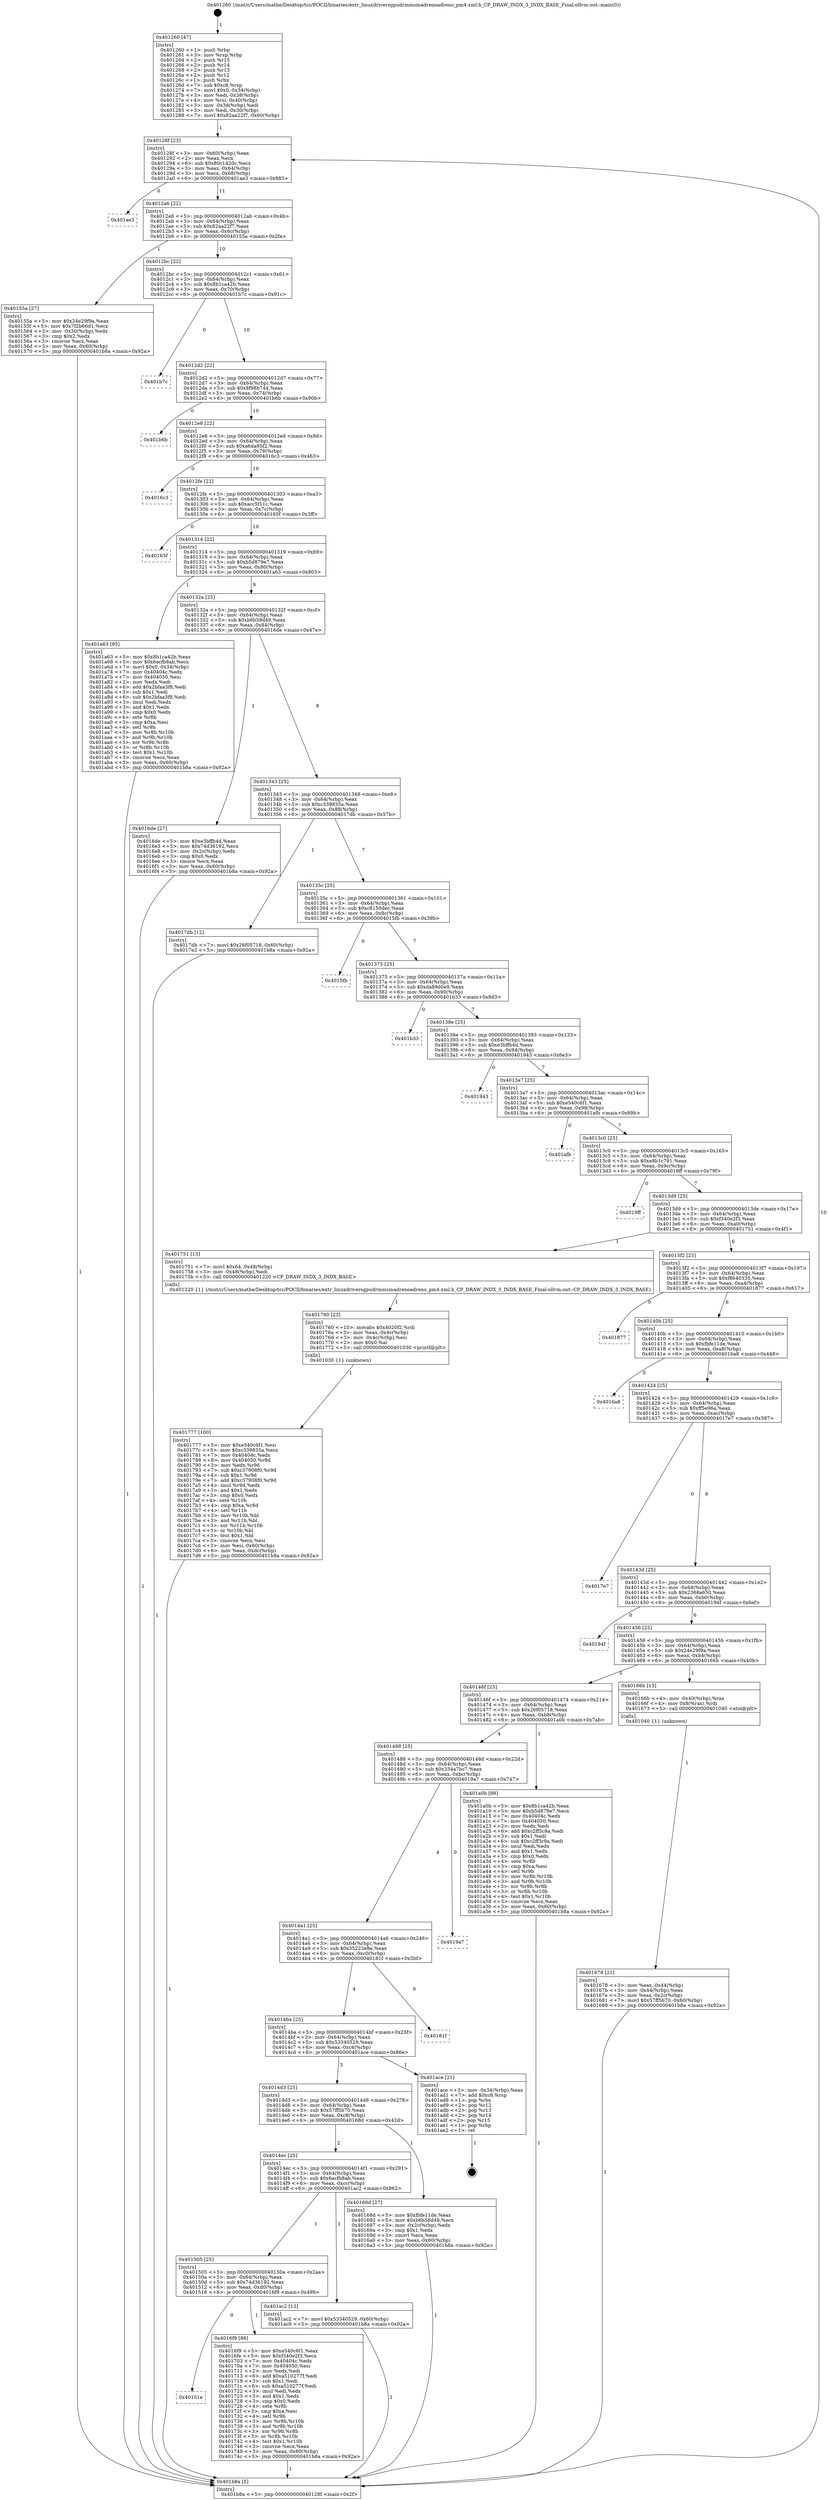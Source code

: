 digraph "0x401260" {
  label = "0x401260 (/mnt/c/Users/mathe/Desktop/tcc/POCII/binaries/extr_linuxdriversgpudrmmsmadrenoadreno_pm4.xml.h_CP_DRAW_INDX_3_INDX_BASE_Final-ollvm.out::main(0))"
  labelloc = "t"
  node[shape=record]

  Entry [label="",width=0.3,height=0.3,shape=circle,fillcolor=black,style=filled]
  "0x40128f" [label="{
     0x40128f [23]\l
     | [instrs]\l
     &nbsp;&nbsp;0x40128f \<+3\>: mov -0x60(%rbp),%eax\l
     &nbsp;&nbsp;0x401292 \<+2\>: mov %eax,%ecx\l
     &nbsp;&nbsp;0x401294 \<+6\>: sub $0x80c1420c,%ecx\l
     &nbsp;&nbsp;0x40129a \<+3\>: mov %eax,-0x64(%rbp)\l
     &nbsp;&nbsp;0x40129d \<+3\>: mov %ecx,-0x68(%rbp)\l
     &nbsp;&nbsp;0x4012a0 \<+6\>: je 0000000000401ae3 \<main+0x883\>\l
  }"]
  "0x401ae3" [label="{
     0x401ae3\l
  }", style=dashed]
  "0x4012a6" [label="{
     0x4012a6 [22]\l
     | [instrs]\l
     &nbsp;&nbsp;0x4012a6 \<+5\>: jmp 00000000004012ab \<main+0x4b\>\l
     &nbsp;&nbsp;0x4012ab \<+3\>: mov -0x64(%rbp),%eax\l
     &nbsp;&nbsp;0x4012ae \<+5\>: sub $0x82aa22f7,%eax\l
     &nbsp;&nbsp;0x4012b3 \<+3\>: mov %eax,-0x6c(%rbp)\l
     &nbsp;&nbsp;0x4012b6 \<+6\>: je 000000000040155a \<main+0x2fa\>\l
  }"]
  Exit [label="",width=0.3,height=0.3,shape=circle,fillcolor=black,style=filled,peripheries=2]
  "0x40155a" [label="{
     0x40155a [27]\l
     | [instrs]\l
     &nbsp;&nbsp;0x40155a \<+5\>: mov $0x24e29f9a,%eax\l
     &nbsp;&nbsp;0x40155f \<+5\>: mov $0x7f2b66d1,%ecx\l
     &nbsp;&nbsp;0x401564 \<+3\>: mov -0x30(%rbp),%edx\l
     &nbsp;&nbsp;0x401567 \<+3\>: cmp $0x2,%edx\l
     &nbsp;&nbsp;0x40156a \<+3\>: cmovne %ecx,%eax\l
     &nbsp;&nbsp;0x40156d \<+3\>: mov %eax,-0x60(%rbp)\l
     &nbsp;&nbsp;0x401570 \<+5\>: jmp 0000000000401b8a \<main+0x92a\>\l
  }"]
  "0x4012bc" [label="{
     0x4012bc [22]\l
     | [instrs]\l
     &nbsp;&nbsp;0x4012bc \<+5\>: jmp 00000000004012c1 \<main+0x61\>\l
     &nbsp;&nbsp;0x4012c1 \<+3\>: mov -0x64(%rbp),%eax\l
     &nbsp;&nbsp;0x4012c4 \<+5\>: sub $0x8b1ca42b,%eax\l
     &nbsp;&nbsp;0x4012c9 \<+3\>: mov %eax,-0x70(%rbp)\l
     &nbsp;&nbsp;0x4012cc \<+6\>: je 0000000000401b7c \<main+0x91c\>\l
  }"]
  "0x401b8a" [label="{
     0x401b8a [5]\l
     | [instrs]\l
     &nbsp;&nbsp;0x401b8a \<+5\>: jmp 000000000040128f \<main+0x2f\>\l
  }"]
  "0x401260" [label="{
     0x401260 [47]\l
     | [instrs]\l
     &nbsp;&nbsp;0x401260 \<+1\>: push %rbp\l
     &nbsp;&nbsp;0x401261 \<+3\>: mov %rsp,%rbp\l
     &nbsp;&nbsp;0x401264 \<+2\>: push %r15\l
     &nbsp;&nbsp;0x401266 \<+2\>: push %r14\l
     &nbsp;&nbsp;0x401268 \<+2\>: push %r13\l
     &nbsp;&nbsp;0x40126a \<+2\>: push %r12\l
     &nbsp;&nbsp;0x40126c \<+1\>: push %rbx\l
     &nbsp;&nbsp;0x40126d \<+7\>: sub $0xc8,%rsp\l
     &nbsp;&nbsp;0x401274 \<+7\>: movl $0x0,-0x34(%rbp)\l
     &nbsp;&nbsp;0x40127b \<+3\>: mov %edi,-0x38(%rbp)\l
     &nbsp;&nbsp;0x40127e \<+4\>: mov %rsi,-0x40(%rbp)\l
     &nbsp;&nbsp;0x401282 \<+3\>: mov -0x38(%rbp),%edi\l
     &nbsp;&nbsp;0x401285 \<+3\>: mov %edi,-0x30(%rbp)\l
     &nbsp;&nbsp;0x401288 \<+7\>: movl $0x82aa22f7,-0x60(%rbp)\l
  }"]
  "0x401777" [label="{
     0x401777 [100]\l
     | [instrs]\l
     &nbsp;&nbsp;0x401777 \<+5\>: mov $0xe540c6f1,%esi\l
     &nbsp;&nbsp;0x40177c \<+5\>: mov $0xc339835a,%ecx\l
     &nbsp;&nbsp;0x401781 \<+7\>: mov 0x40404c,%edx\l
     &nbsp;&nbsp;0x401788 \<+8\>: mov 0x404050,%r8d\l
     &nbsp;&nbsp;0x401790 \<+3\>: mov %edx,%r9d\l
     &nbsp;&nbsp;0x401793 \<+7\>: sub $0xc37908f0,%r9d\l
     &nbsp;&nbsp;0x40179a \<+4\>: sub $0x1,%r9d\l
     &nbsp;&nbsp;0x40179e \<+7\>: add $0xc37908f0,%r9d\l
     &nbsp;&nbsp;0x4017a5 \<+4\>: imul %r9d,%edx\l
     &nbsp;&nbsp;0x4017a9 \<+3\>: and $0x1,%edx\l
     &nbsp;&nbsp;0x4017ac \<+3\>: cmp $0x0,%edx\l
     &nbsp;&nbsp;0x4017af \<+4\>: sete %r10b\l
     &nbsp;&nbsp;0x4017b3 \<+4\>: cmp $0xa,%r8d\l
     &nbsp;&nbsp;0x4017b7 \<+4\>: setl %r11b\l
     &nbsp;&nbsp;0x4017bb \<+3\>: mov %r10b,%bl\l
     &nbsp;&nbsp;0x4017be \<+3\>: and %r11b,%bl\l
     &nbsp;&nbsp;0x4017c1 \<+3\>: xor %r11b,%r10b\l
     &nbsp;&nbsp;0x4017c4 \<+3\>: or %r10b,%bl\l
     &nbsp;&nbsp;0x4017c7 \<+3\>: test $0x1,%bl\l
     &nbsp;&nbsp;0x4017ca \<+3\>: cmovne %ecx,%esi\l
     &nbsp;&nbsp;0x4017cd \<+3\>: mov %esi,-0x60(%rbp)\l
     &nbsp;&nbsp;0x4017d0 \<+6\>: mov %eax,-0xdc(%rbp)\l
     &nbsp;&nbsp;0x4017d6 \<+5\>: jmp 0000000000401b8a \<main+0x92a\>\l
  }"]
  "0x401b7c" [label="{
     0x401b7c\l
  }", style=dashed]
  "0x4012d2" [label="{
     0x4012d2 [22]\l
     | [instrs]\l
     &nbsp;&nbsp;0x4012d2 \<+5\>: jmp 00000000004012d7 \<main+0x77\>\l
     &nbsp;&nbsp;0x4012d7 \<+3\>: mov -0x64(%rbp),%eax\l
     &nbsp;&nbsp;0x4012da \<+5\>: sub $0x8f98b744,%eax\l
     &nbsp;&nbsp;0x4012df \<+3\>: mov %eax,-0x74(%rbp)\l
     &nbsp;&nbsp;0x4012e2 \<+6\>: je 0000000000401b6b \<main+0x90b\>\l
  }"]
  "0x401760" [label="{
     0x401760 [23]\l
     | [instrs]\l
     &nbsp;&nbsp;0x401760 \<+10\>: movabs $0x4020f2,%rdi\l
     &nbsp;&nbsp;0x40176a \<+3\>: mov %eax,-0x4c(%rbp)\l
     &nbsp;&nbsp;0x40176d \<+3\>: mov -0x4c(%rbp),%esi\l
     &nbsp;&nbsp;0x401770 \<+2\>: mov $0x0,%al\l
     &nbsp;&nbsp;0x401772 \<+5\>: call 0000000000401030 \<printf@plt\>\l
     | [calls]\l
     &nbsp;&nbsp;0x401030 \{1\} (unknown)\l
  }"]
  "0x401b6b" [label="{
     0x401b6b\l
  }", style=dashed]
  "0x4012e8" [label="{
     0x4012e8 [22]\l
     | [instrs]\l
     &nbsp;&nbsp;0x4012e8 \<+5\>: jmp 00000000004012ed \<main+0x8d\>\l
     &nbsp;&nbsp;0x4012ed \<+3\>: mov -0x64(%rbp),%eax\l
     &nbsp;&nbsp;0x4012f0 \<+5\>: sub $0xa6da95f2,%eax\l
     &nbsp;&nbsp;0x4012f5 \<+3\>: mov %eax,-0x78(%rbp)\l
     &nbsp;&nbsp;0x4012f8 \<+6\>: je 00000000004016c3 \<main+0x463\>\l
  }"]
  "0x40151e" [label="{
     0x40151e\l
  }", style=dashed]
  "0x4016c3" [label="{
     0x4016c3\l
  }", style=dashed]
  "0x4012fe" [label="{
     0x4012fe [22]\l
     | [instrs]\l
     &nbsp;&nbsp;0x4012fe \<+5\>: jmp 0000000000401303 \<main+0xa3\>\l
     &nbsp;&nbsp;0x401303 \<+3\>: mov -0x64(%rbp),%eax\l
     &nbsp;&nbsp;0x401306 \<+5\>: sub $0xacc5f11c,%eax\l
     &nbsp;&nbsp;0x40130b \<+3\>: mov %eax,-0x7c(%rbp)\l
     &nbsp;&nbsp;0x40130e \<+6\>: je 000000000040165f \<main+0x3ff\>\l
  }"]
  "0x4016f9" [label="{
     0x4016f9 [88]\l
     | [instrs]\l
     &nbsp;&nbsp;0x4016f9 \<+5\>: mov $0xe540c6f1,%eax\l
     &nbsp;&nbsp;0x4016fe \<+5\>: mov $0xf340e2f3,%ecx\l
     &nbsp;&nbsp;0x401703 \<+7\>: mov 0x40404c,%edx\l
     &nbsp;&nbsp;0x40170a \<+7\>: mov 0x404050,%esi\l
     &nbsp;&nbsp;0x401711 \<+2\>: mov %edx,%edi\l
     &nbsp;&nbsp;0x401713 \<+6\>: add $0xa510277f,%edi\l
     &nbsp;&nbsp;0x401719 \<+3\>: sub $0x1,%edi\l
     &nbsp;&nbsp;0x40171c \<+6\>: sub $0xa510277f,%edi\l
     &nbsp;&nbsp;0x401722 \<+3\>: imul %edi,%edx\l
     &nbsp;&nbsp;0x401725 \<+3\>: and $0x1,%edx\l
     &nbsp;&nbsp;0x401728 \<+3\>: cmp $0x0,%edx\l
     &nbsp;&nbsp;0x40172b \<+4\>: sete %r8b\l
     &nbsp;&nbsp;0x40172f \<+3\>: cmp $0xa,%esi\l
     &nbsp;&nbsp;0x401732 \<+4\>: setl %r9b\l
     &nbsp;&nbsp;0x401736 \<+3\>: mov %r8b,%r10b\l
     &nbsp;&nbsp;0x401739 \<+3\>: and %r9b,%r10b\l
     &nbsp;&nbsp;0x40173c \<+3\>: xor %r9b,%r8b\l
     &nbsp;&nbsp;0x40173f \<+3\>: or %r8b,%r10b\l
     &nbsp;&nbsp;0x401742 \<+4\>: test $0x1,%r10b\l
     &nbsp;&nbsp;0x401746 \<+3\>: cmovne %ecx,%eax\l
     &nbsp;&nbsp;0x401749 \<+3\>: mov %eax,-0x60(%rbp)\l
     &nbsp;&nbsp;0x40174c \<+5\>: jmp 0000000000401b8a \<main+0x92a\>\l
  }"]
  "0x40165f" [label="{
     0x40165f\l
  }", style=dashed]
  "0x401314" [label="{
     0x401314 [22]\l
     | [instrs]\l
     &nbsp;&nbsp;0x401314 \<+5\>: jmp 0000000000401319 \<main+0xb9\>\l
     &nbsp;&nbsp;0x401319 \<+3\>: mov -0x64(%rbp),%eax\l
     &nbsp;&nbsp;0x40131c \<+5\>: sub $0xb5d879e7,%eax\l
     &nbsp;&nbsp;0x401321 \<+3\>: mov %eax,-0x80(%rbp)\l
     &nbsp;&nbsp;0x401324 \<+6\>: je 0000000000401a63 \<main+0x803\>\l
  }"]
  "0x401505" [label="{
     0x401505 [25]\l
     | [instrs]\l
     &nbsp;&nbsp;0x401505 \<+5\>: jmp 000000000040150a \<main+0x2aa\>\l
     &nbsp;&nbsp;0x40150a \<+3\>: mov -0x64(%rbp),%eax\l
     &nbsp;&nbsp;0x40150d \<+5\>: sub $0x74d36192,%eax\l
     &nbsp;&nbsp;0x401512 \<+6\>: mov %eax,-0xd0(%rbp)\l
     &nbsp;&nbsp;0x401518 \<+6\>: je 00000000004016f9 \<main+0x499\>\l
  }"]
  "0x401a63" [label="{
     0x401a63 [95]\l
     | [instrs]\l
     &nbsp;&nbsp;0x401a63 \<+5\>: mov $0x8b1ca42b,%eax\l
     &nbsp;&nbsp;0x401a68 \<+5\>: mov $0x6ecfb8ab,%ecx\l
     &nbsp;&nbsp;0x401a6d \<+7\>: movl $0x0,-0x34(%rbp)\l
     &nbsp;&nbsp;0x401a74 \<+7\>: mov 0x40404c,%edx\l
     &nbsp;&nbsp;0x401a7b \<+7\>: mov 0x404050,%esi\l
     &nbsp;&nbsp;0x401a82 \<+2\>: mov %edx,%edi\l
     &nbsp;&nbsp;0x401a84 \<+6\>: add $0x2bfaa3f8,%edi\l
     &nbsp;&nbsp;0x401a8a \<+3\>: sub $0x1,%edi\l
     &nbsp;&nbsp;0x401a8d \<+6\>: sub $0x2bfaa3f8,%edi\l
     &nbsp;&nbsp;0x401a93 \<+3\>: imul %edi,%edx\l
     &nbsp;&nbsp;0x401a96 \<+3\>: and $0x1,%edx\l
     &nbsp;&nbsp;0x401a99 \<+3\>: cmp $0x0,%edx\l
     &nbsp;&nbsp;0x401a9c \<+4\>: sete %r8b\l
     &nbsp;&nbsp;0x401aa0 \<+3\>: cmp $0xa,%esi\l
     &nbsp;&nbsp;0x401aa3 \<+4\>: setl %r9b\l
     &nbsp;&nbsp;0x401aa7 \<+3\>: mov %r8b,%r10b\l
     &nbsp;&nbsp;0x401aaa \<+3\>: and %r9b,%r10b\l
     &nbsp;&nbsp;0x401aad \<+3\>: xor %r9b,%r8b\l
     &nbsp;&nbsp;0x401ab0 \<+3\>: or %r8b,%r10b\l
     &nbsp;&nbsp;0x401ab3 \<+4\>: test $0x1,%r10b\l
     &nbsp;&nbsp;0x401ab7 \<+3\>: cmovne %ecx,%eax\l
     &nbsp;&nbsp;0x401aba \<+3\>: mov %eax,-0x60(%rbp)\l
     &nbsp;&nbsp;0x401abd \<+5\>: jmp 0000000000401b8a \<main+0x92a\>\l
  }"]
  "0x40132a" [label="{
     0x40132a [25]\l
     | [instrs]\l
     &nbsp;&nbsp;0x40132a \<+5\>: jmp 000000000040132f \<main+0xcf\>\l
     &nbsp;&nbsp;0x40132f \<+3\>: mov -0x64(%rbp),%eax\l
     &nbsp;&nbsp;0x401332 \<+5\>: sub $0xb6b58d49,%eax\l
     &nbsp;&nbsp;0x401337 \<+6\>: mov %eax,-0x84(%rbp)\l
     &nbsp;&nbsp;0x40133d \<+6\>: je 00000000004016de \<main+0x47e\>\l
  }"]
  "0x401ac2" [label="{
     0x401ac2 [12]\l
     | [instrs]\l
     &nbsp;&nbsp;0x401ac2 \<+7\>: movl $0x53340529,-0x60(%rbp)\l
     &nbsp;&nbsp;0x401ac9 \<+5\>: jmp 0000000000401b8a \<main+0x92a\>\l
  }"]
  "0x4016de" [label="{
     0x4016de [27]\l
     | [instrs]\l
     &nbsp;&nbsp;0x4016de \<+5\>: mov $0xe3bffb4d,%eax\l
     &nbsp;&nbsp;0x4016e3 \<+5\>: mov $0x74d36192,%ecx\l
     &nbsp;&nbsp;0x4016e8 \<+3\>: mov -0x2c(%rbp),%edx\l
     &nbsp;&nbsp;0x4016eb \<+3\>: cmp $0x0,%edx\l
     &nbsp;&nbsp;0x4016ee \<+3\>: cmove %ecx,%eax\l
     &nbsp;&nbsp;0x4016f1 \<+3\>: mov %eax,-0x60(%rbp)\l
     &nbsp;&nbsp;0x4016f4 \<+5\>: jmp 0000000000401b8a \<main+0x92a\>\l
  }"]
  "0x401343" [label="{
     0x401343 [25]\l
     | [instrs]\l
     &nbsp;&nbsp;0x401343 \<+5\>: jmp 0000000000401348 \<main+0xe8\>\l
     &nbsp;&nbsp;0x401348 \<+3\>: mov -0x64(%rbp),%eax\l
     &nbsp;&nbsp;0x40134b \<+5\>: sub $0xc339835a,%eax\l
     &nbsp;&nbsp;0x401350 \<+6\>: mov %eax,-0x88(%rbp)\l
     &nbsp;&nbsp;0x401356 \<+6\>: je 00000000004017db \<main+0x57b\>\l
  }"]
  "0x4014ec" [label="{
     0x4014ec [25]\l
     | [instrs]\l
     &nbsp;&nbsp;0x4014ec \<+5\>: jmp 00000000004014f1 \<main+0x291\>\l
     &nbsp;&nbsp;0x4014f1 \<+3\>: mov -0x64(%rbp),%eax\l
     &nbsp;&nbsp;0x4014f4 \<+5\>: sub $0x6ecfb8ab,%eax\l
     &nbsp;&nbsp;0x4014f9 \<+6\>: mov %eax,-0xcc(%rbp)\l
     &nbsp;&nbsp;0x4014ff \<+6\>: je 0000000000401ac2 \<main+0x862\>\l
  }"]
  "0x4017db" [label="{
     0x4017db [12]\l
     | [instrs]\l
     &nbsp;&nbsp;0x4017db \<+7\>: movl $0x26f05718,-0x60(%rbp)\l
     &nbsp;&nbsp;0x4017e2 \<+5\>: jmp 0000000000401b8a \<main+0x92a\>\l
  }"]
  "0x40135c" [label="{
     0x40135c [25]\l
     | [instrs]\l
     &nbsp;&nbsp;0x40135c \<+5\>: jmp 0000000000401361 \<main+0x101\>\l
     &nbsp;&nbsp;0x401361 \<+3\>: mov -0x64(%rbp),%eax\l
     &nbsp;&nbsp;0x401364 \<+5\>: sub $0xc8150dec,%eax\l
     &nbsp;&nbsp;0x401369 \<+6\>: mov %eax,-0x8c(%rbp)\l
     &nbsp;&nbsp;0x40136f \<+6\>: je 00000000004015fb \<main+0x39b\>\l
  }"]
  "0x40168d" [label="{
     0x40168d [27]\l
     | [instrs]\l
     &nbsp;&nbsp;0x40168d \<+5\>: mov $0xfbfe11de,%eax\l
     &nbsp;&nbsp;0x401692 \<+5\>: mov $0xb6b58d49,%ecx\l
     &nbsp;&nbsp;0x401697 \<+3\>: mov -0x2c(%rbp),%edx\l
     &nbsp;&nbsp;0x40169a \<+3\>: cmp $0x1,%edx\l
     &nbsp;&nbsp;0x40169d \<+3\>: cmovl %ecx,%eax\l
     &nbsp;&nbsp;0x4016a0 \<+3\>: mov %eax,-0x60(%rbp)\l
     &nbsp;&nbsp;0x4016a3 \<+5\>: jmp 0000000000401b8a \<main+0x92a\>\l
  }"]
  "0x4015fb" [label="{
     0x4015fb\l
  }", style=dashed]
  "0x401375" [label="{
     0x401375 [25]\l
     | [instrs]\l
     &nbsp;&nbsp;0x401375 \<+5\>: jmp 000000000040137a \<main+0x11a\>\l
     &nbsp;&nbsp;0x40137a \<+3\>: mov -0x64(%rbp),%eax\l
     &nbsp;&nbsp;0x40137d \<+5\>: sub $0xda89d0e9,%eax\l
     &nbsp;&nbsp;0x401382 \<+6\>: mov %eax,-0x90(%rbp)\l
     &nbsp;&nbsp;0x401388 \<+6\>: je 0000000000401b33 \<main+0x8d3\>\l
  }"]
  "0x4014d3" [label="{
     0x4014d3 [25]\l
     | [instrs]\l
     &nbsp;&nbsp;0x4014d3 \<+5\>: jmp 00000000004014d8 \<main+0x278\>\l
     &nbsp;&nbsp;0x4014d8 \<+3\>: mov -0x64(%rbp),%eax\l
     &nbsp;&nbsp;0x4014db \<+5\>: sub $0x57ff5b70,%eax\l
     &nbsp;&nbsp;0x4014e0 \<+6\>: mov %eax,-0xc8(%rbp)\l
     &nbsp;&nbsp;0x4014e6 \<+6\>: je 000000000040168d \<main+0x42d\>\l
  }"]
  "0x401b33" [label="{
     0x401b33\l
  }", style=dashed]
  "0x40138e" [label="{
     0x40138e [25]\l
     | [instrs]\l
     &nbsp;&nbsp;0x40138e \<+5\>: jmp 0000000000401393 \<main+0x133\>\l
     &nbsp;&nbsp;0x401393 \<+3\>: mov -0x64(%rbp),%eax\l
     &nbsp;&nbsp;0x401396 \<+5\>: sub $0xe3bffb4d,%eax\l
     &nbsp;&nbsp;0x40139b \<+6\>: mov %eax,-0x94(%rbp)\l
     &nbsp;&nbsp;0x4013a1 \<+6\>: je 0000000000401943 \<main+0x6e3\>\l
  }"]
  "0x401ace" [label="{
     0x401ace [21]\l
     | [instrs]\l
     &nbsp;&nbsp;0x401ace \<+3\>: mov -0x34(%rbp),%eax\l
     &nbsp;&nbsp;0x401ad1 \<+7\>: add $0xc8,%rsp\l
     &nbsp;&nbsp;0x401ad8 \<+1\>: pop %rbx\l
     &nbsp;&nbsp;0x401ad9 \<+2\>: pop %r12\l
     &nbsp;&nbsp;0x401adb \<+2\>: pop %r13\l
     &nbsp;&nbsp;0x401add \<+2\>: pop %r14\l
     &nbsp;&nbsp;0x401adf \<+2\>: pop %r15\l
     &nbsp;&nbsp;0x401ae1 \<+1\>: pop %rbp\l
     &nbsp;&nbsp;0x401ae2 \<+1\>: ret\l
  }"]
  "0x401943" [label="{
     0x401943\l
  }", style=dashed]
  "0x4013a7" [label="{
     0x4013a7 [25]\l
     | [instrs]\l
     &nbsp;&nbsp;0x4013a7 \<+5\>: jmp 00000000004013ac \<main+0x14c\>\l
     &nbsp;&nbsp;0x4013ac \<+3\>: mov -0x64(%rbp),%eax\l
     &nbsp;&nbsp;0x4013af \<+5\>: sub $0xe540c6f1,%eax\l
     &nbsp;&nbsp;0x4013b4 \<+6\>: mov %eax,-0x98(%rbp)\l
     &nbsp;&nbsp;0x4013ba \<+6\>: je 0000000000401afb \<main+0x89b\>\l
  }"]
  "0x4014ba" [label="{
     0x4014ba [25]\l
     | [instrs]\l
     &nbsp;&nbsp;0x4014ba \<+5\>: jmp 00000000004014bf \<main+0x25f\>\l
     &nbsp;&nbsp;0x4014bf \<+3\>: mov -0x64(%rbp),%eax\l
     &nbsp;&nbsp;0x4014c2 \<+5\>: sub $0x53340529,%eax\l
     &nbsp;&nbsp;0x4014c7 \<+6\>: mov %eax,-0xc4(%rbp)\l
     &nbsp;&nbsp;0x4014cd \<+6\>: je 0000000000401ace \<main+0x86e\>\l
  }"]
  "0x401afb" [label="{
     0x401afb\l
  }", style=dashed]
  "0x4013c0" [label="{
     0x4013c0 [25]\l
     | [instrs]\l
     &nbsp;&nbsp;0x4013c0 \<+5\>: jmp 00000000004013c5 \<main+0x165\>\l
     &nbsp;&nbsp;0x4013c5 \<+3\>: mov -0x64(%rbp),%eax\l
     &nbsp;&nbsp;0x4013c8 \<+5\>: sub $0xe8b1c791,%eax\l
     &nbsp;&nbsp;0x4013cd \<+6\>: mov %eax,-0x9c(%rbp)\l
     &nbsp;&nbsp;0x4013d3 \<+6\>: je 00000000004019ff \<main+0x79f\>\l
  }"]
  "0x40181f" [label="{
     0x40181f\l
  }", style=dashed]
  "0x4019ff" [label="{
     0x4019ff\l
  }", style=dashed]
  "0x4013d9" [label="{
     0x4013d9 [25]\l
     | [instrs]\l
     &nbsp;&nbsp;0x4013d9 \<+5\>: jmp 00000000004013de \<main+0x17e\>\l
     &nbsp;&nbsp;0x4013de \<+3\>: mov -0x64(%rbp),%eax\l
     &nbsp;&nbsp;0x4013e1 \<+5\>: sub $0xf340e2f3,%eax\l
     &nbsp;&nbsp;0x4013e6 \<+6\>: mov %eax,-0xa0(%rbp)\l
     &nbsp;&nbsp;0x4013ec \<+6\>: je 0000000000401751 \<main+0x4f1\>\l
  }"]
  "0x4014a1" [label="{
     0x4014a1 [25]\l
     | [instrs]\l
     &nbsp;&nbsp;0x4014a1 \<+5\>: jmp 00000000004014a6 \<main+0x246\>\l
     &nbsp;&nbsp;0x4014a6 \<+3\>: mov -0x64(%rbp),%eax\l
     &nbsp;&nbsp;0x4014a9 \<+5\>: sub $0x35223e8e,%eax\l
     &nbsp;&nbsp;0x4014ae \<+6\>: mov %eax,-0xc0(%rbp)\l
     &nbsp;&nbsp;0x4014b4 \<+6\>: je 000000000040181f \<main+0x5bf\>\l
  }"]
  "0x401751" [label="{
     0x401751 [15]\l
     | [instrs]\l
     &nbsp;&nbsp;0x401751 \<+7\>: movl $0x64,-0x48(%rbp)\l
     &nbsp;&nbsp;0x401758 \<+3\>: mov -0x48(%rbp),%edi\l
     &nbsp;&nbsp;0x40175b \<+5\>: call 0000000000401220 \<CP_DRAW_INDX_3_INDX_BASE\>\l
     | [calls]\l
     &nbsp;&nbsp;0x401220 \{1\} (/mnt/c/Users/mathe/Desktop/tcc/POCII/binaries/extr_linuxdriversgpudrmmsmadrenoadreno_pm4.xml.h_CP_DRAW_INDX_3_INDX_BASE_Final-ollvm.out::CP_DRAW_INDX_3_INDX_BASE)\l
  }"]
  "0x4013f2" [label="{
     0x4013f2 [25]\l
     | [instrs]\l
     &nbsp;&nbsp;0x4013f2 \<+5\>: jmp 00000000004013f7 \<main+0x197\>\l
     &nbsp;&nbsp;0x4013f7 \<+3\>: mov -0x64(%rbp),%eax\l
     &nbsp;&nbsp;0x4013fa \<+5\>: sub $0xf8640335,%eax\l
     &nbsp;&nbsp;0x4013ff \<+6\>: mov %eax,-0xa4(%rbp)\l
     &nbsp;&nbsp;0x401405 \<+6\>: je 0000000000401877 \<main+0x617\>\l
  }"]
  "0x4019a7" [label="{
     0x4019a7\l
  }", style=dashed]
  "0x401877" [label="{
     0x401877\l
  }", style=dashed]
  "0x40140b" [label="{
     0x40140b [25]\l
     | [instrs]\l
     &nbsp;&nbsp;0x40140b \<+5\>: jmp 0000000000401410 \<main+0x1b0\>\l
     &nbsp;&nbsp;0x401410 \<+3\>: mov -0x64(%rbp),%eax\l
     &nbsp;&nbsp;0x401413 \<+5\>: sub $0xfbfe11de,%eax\l
     &nbsp;&nbsp;0x401418 \<+6\>: mov %eax,-0xa8(%rbp)\l
     &nbsp;&nbsp;0x40141e \<+6\>: je 00000000004016a8 \<main+0x448\>\l
  }"]
  "0x401488" [label="{
     0x401488 [25]\l
     | [instrs]\l
     &nbsp;&nbsp;0x401488 \<+5\>: jmp 000000000040148d \<main+0x22d\>\l
     &nbsp;&nbsp;0x40148d \<+3\>: mov -0x64(%rbp),%eax\l
     &nbsp;&nbsp;0x401490 \<+5\>: sub $0x334a7bc7,%eax\l
     &nbsp;&nbsp;0x401495 \<+6\>: mov %eax,-0xbc(%rbp)\l
     &nbsp;&nbsp;0x40149b \<+6\>: je 00000000004019a7 \<main+0x747\>\l
  }"]
  "0x4016a8" [label="{
     0x4016a8\l
  }", style=dashed]
  "0x401424" [label="{
     0x401424 [25]\l
     | [instrs]\l
     &nbsp;&nbsp;0x401424 \<+5\>: jmp 0000000000401429 \<main+0x1c9\>\l
     &nbsp;&nbsp;0x401429 \<+3\>: mov -0x64(%rbp),%eax\l
     &nbsp;&nbsp;0x40142c \<+5\>: sub $0xff5e96a,%eax\l
     &nbsp;&nbsp;0x401431 \<+6\>: mov %eax,-0xac(%rbp)\l
     &nbsp;&nbsp;0x401437 \<+6\>: je 00000000004017e7 \<main+0x587\>\l
  }"]
  "0x401a0b" [label="{
     0x401a0b [88]\l
     | [instrs]\l
     &nbsp;&nbsp;0x401a0b \<+5\>: mov $0x8b1ca42b,%eax\l
     &nbsp;&nbsp;0x401a10 \<+5\>: mov $0xb5d879e7,%ecx\l
     &nbsp;&nbsp;0x401a15 \<+7\>: mov 0x40404c,%edx\l
     &nbsp;&nbsp;0x401a1c \<+7\>: mov 0x404050,%esi\l
     &nbsp;&nbsp;0x401a23 \<+2\>: mov %edx,%edi\l
     &nbsp;&nbsp;0x401a25 \<+6\>: add $0xc2ff3c9a,%edi\l
     &nbsp;&nbsp;0x401a2b \<+3\>: sub $0x1,%edi\l
     &nbsp;&nbsp;0x401a2e \<+6\>: sub $0xc2ff3c9a,%edi\l
     &nbsp;&nbsp;0x401a34 \<+3\>: imul %edi,%edx\l
     &nbsp;&nbsp;0x401a37 \<+3\>: and $0x1,%edx\l
     &nbsp;&nbsp;0x401a3a \<+3\>: cmp $0x0,%edx\l
     &nbsp;&nbsp;0x401a3d \<+4\>: sete %r8b\l
     &nbsp;&nbsp;0x401a41 \<+3\>: cmp $0xa,%esi\l
     &nbsp;&nbsp;0x401a44 \<+4\>: setl %r9b\l
     &nbsp;&nbsp;0x401a48 \<+3\>: mov %r8b,%r10b\l
     &nbsp;&nbsp;0x401a4b \<+3\>: and %r9b,%r10b\l
     &nbsp;&nbsp;0x401a4e \<+3\>: xor %r9b,%r8b\l
     &nbsp;&nbsp;0x401a51 \<+3\>: or %r8b,%r10b\l
     &nbsp;&nbsp;0x401a54 \<+4\>: test $0x1,%r10b\l
     &nbsp;&nbsp;0x401a58 \<+3\>: cmovne %ecx,%eax\l
     &nbsp;&nbsp;0x401a5b \<+3\>: mov %eax,-0x60(%rbp)\l
     &nbsp;&nbsp;0x401a5e \<+5\>: jmp 0000000000401b8a \<main+0x92a\>\l
  }"]
  "0x4017e7" [label="{
     0x4017e7\l
  }", style=dashed]
  "0x40143d" [label="{
     0x40143d [25]\l
     | [instrs]\l
     &nbsp;&nbsp;0x40143d \<+5\>: jmp 0000000000401442 \<main+0x1e2\>\l
     &nbsp;&nbsp;0x401442 \<+3\>: mov -0x64(%rbp),%eax\l
     &nbsp;&nbsp;0x401445 \<+5\>: sub $0x2368a650,%eax\l
     &nbsp;&nbsp;0x40144a \<+6\>: mov %eax,-0xb0(%rbp)\l
     &nbsp;&nbsp;0x401450 \<+6\>: je 000000000040194f \<main+0x6ef\>\l
  }"]
  "0x401678" [label="{
     0x401678 [21]\l
     | [instrs]\l
     &nbsp;&nbsp;0x401678 \<+3\>: mov %eax,-0x44(%rbp)\l
     &nbsp;&nbsp;0x40167b \<+3\>: mov -0x44(%rbp),%eax\l
     &nbsp;&nbsp;0x40167e \<+3\>: mov %eax,-0x2c(%rbp)\l
     &nbsp;&nbsp;0x401681 \<+7\>: movl $0x57ff5b70,-0x60(%rbp)\l
     &nbsp;&nbsp;0x401688 \<+5\>: jmp 0000000000401b8a \<main+0x92a\>\l
  }"]
  "0x40194f" [label="{
     0x40194f\l
  }", style=dashed]
  "0x401456" [label="{
     0x401456 [25]\l
     | [instrs]\l
     &nbsp;&nbsp;0x401456 \<+5\>: jmp 000000000040145b \<main+0x1fb\>\l
     &nbsp;&nbsp;0x40145b \<+3\>: mov -0x64(%rbp),%eax\l
     &nbsp;&nbsp;0x40145e \<+5\>: sub $0x24e29f9a,%eax\l
     &nbsp;&nbsp;0x401463 \<+6\>: mov %eax,-0xb4(%rbp)\l
     &nbsp;&nbsp;0x401469 \<+6\>: je 000000000040166b \<main+0x40b\>\l
  }"]
  "0x40146f" [label="{
     0x40146f [25]\l
     | [instrs]\l
     &nbsp;&nbsp;0x40146f \<+5\>: jmp 0000000000401474 \<main+0x214\>\l
     &nbsp;&nbsp;0x401474 \<+3\>: mov -0x64(%rbp),%eax\l
     &nbsp;&nbsp;0x401477 \<+5\>: sub $0x26f05718,%eax\l
     &nbsp;&nbsp;0x40147c \<+6\>: mov %eax,-0xb8(%rbp)\l
     &nbsp;&nbsp;0x401482 \<+6\>: je 0000000000401a0b \<main+0x7ab\>\l
  }"]
  "0x40166b" [label="{
     0x40166b [13]\l
     | [instrs]\l
     &nbsp;&nbsp;0x40166b \<+4\>: mov -0x40(%rbp),%rax\l
     &nbsp;&nbsp;0x40166f \<+4\>: mov 0x8(%rax),%rdi\l
     &nbsp;&nbsp;0x401673 \<+5\>: call 0000000000401040 \<atoi@plt\>\l
     | [calls]\l
     &nbsp;&nbsp;0x401040 \{1\} (unknown)\l
  }"]
  Entry -> "0x401260" [label=" 1"]
  "0x40128f" -> "0x401ae3" [label=" 0"]
  "0x40128f" -> "0x4012a6" [label=" 11"]
  "0x401ace" -> Exit [label=" 1"]
  "0x4012a6" -> "0x40155a" [label=" 1"]
  "0x4012a6" -> "0x4012bc" [label=" 10"]
  "0x40155a" -> "0x401b8a" [label=" 1"]
  "0x401260" -> "0x40128f" [label=" 1"]
  "0x401b8a" -> "0x40128f" [label=" 10"]
  "0x401ac2" -> "0x401b8a" [label=" 1"]
  "0x4012bc" -> "0x401b7c" [label=" 0"]
  "0x4012bc" -> "0x4012d2" [label=" 10"]
  "0x401a63" -> "0x401b8a" [label=" 1"]
  "0x4012d2" -> "0x401b6b" [label=" 0"]
  "0x4012d2" -> "0x4012e8" [label=" 10"]
  "0x401a0b" -> "0x401b8a" [label=" 1"]
  "0x4012e8" -> "0x4016c3" [label=" 0"]
  "0x4012e8" -> "0x4012fe" [label=" 10"]
  "0x4017db" -> "0x401b8a" [label=" 1"]
  "0x4012fe" -> "0x40165f" [label=" 0"]
  "0x4012fe" -> "0x401314" [label=" 10"]
  "0x401777" -> "0x401b8a" [label=" 1"]
  "0x401314" -> "0x401a63" [label=" 1"]
  "0x401314" -> "0x40132a" [label=" 9"]
  "0x401751" -> "0x401760" [label=" 1"]
  "0x40132a" -> "0x4016de" [label=" 1"]
  "0x40132a" -> "0x401343" [label=" 8"]
  "0x4016f9" -> "0x401b8a" [label=" 1"]
  "0x401343" -> "0x4017db" [label=" 1"]
  "0x401343" -> "0x40135c" [label=" 7"]
  "0x401505" -> "0x4016f9" [label=" 1"]
  "0x40135c" -> "0x4015fb" [label=" 0"]
  "0x40135c" -> "0x401375" [label=" 7"]
  "0x401760" -> "0x401777" [label=" 1"]
  "0x401375" -> "0x401b33" [label=" 0"]
  "0x401375" -> "0x40138e" [label=" 7"]
  "0x4014ec" -> "0x401ac2" [label=" 1"]
  "0x40138e" -> "0x401943" [label=" 0"]
  "0x40138e" -> "0x4013a7" [label=" 7"]
  "0x401505" -> "0x40151e" [label=" 0"]
  "0x4013a7" -> "0x401afb" [label=" 0"]
  "0x4013a7" -> "0x4013c0" [label=" 7"]
  "0x40168d" -> "0x401b8a" [label=" 1"]
  "0x4013c0" -> "0x4019ff" [label=" 0"]
  "0x4013c0" -> "0x4013d9" [label=" 7"]
  "0x4014d3" -> "0x4014ec" [label=" 2"]
  "0x4013d9" -> "0x401751" [label=" 1"]
  "0x4013d9" -> "0x4013f2" [label=" 6"]
  "0x4014ec" -> "0x401505" [label=" 1"]
  "0x4013f2" -> "0x401877" [label=" 0"]
  "0x4013f2" -> "0x40140b" [label=" 6"]
  "0x4014ba" -> "0x4014d3" [label=" 3"]
  "0x40140b" -> "0x4016a8" [label=" 0"]
  "0x40140b" -> "0x401424" [label=" 6"]
  "0x4016de" -> "0x401b8a" [label=" 1"]
  "0x401424" -> "0x4017e7" [label=" 0"]
  "0x401424" -> "0x40143d" [label=" 6"]
  "0x4014a1" -> "0x4014ba" [label=" 4"]
  "0x40143d" -> "0x40194f" [label=" 0"]
  "0x40143d" -> "0x401456" [label=" 6"]
  "0x4014d3" -> "0x40168d" [label=" 1"]
  "0x401456" -> "0x40166b" [label=" 1"]
  "0x401456" -> "0x40146f" [label=" 5"]
  "0x40166b" -> "0x401678" [label=" 1"]
  "0x401678" -> "0x401b8a" [label=" 1"]
  "0x4014a1" -> "0x40181f" [label=" 0"]
  "0x40146f" -> "0x401a0b" [label=" 1"]
  "0x40146f" -> "0x401488" [label=" 4"]
  "0x4014ba" -> "0x401ace" [label=" 1"]
  "0x401488" -> "0x4019a7" [label=" 0"]
  "0x401488" -> "0x4014a1" [label=" 4"]
}
